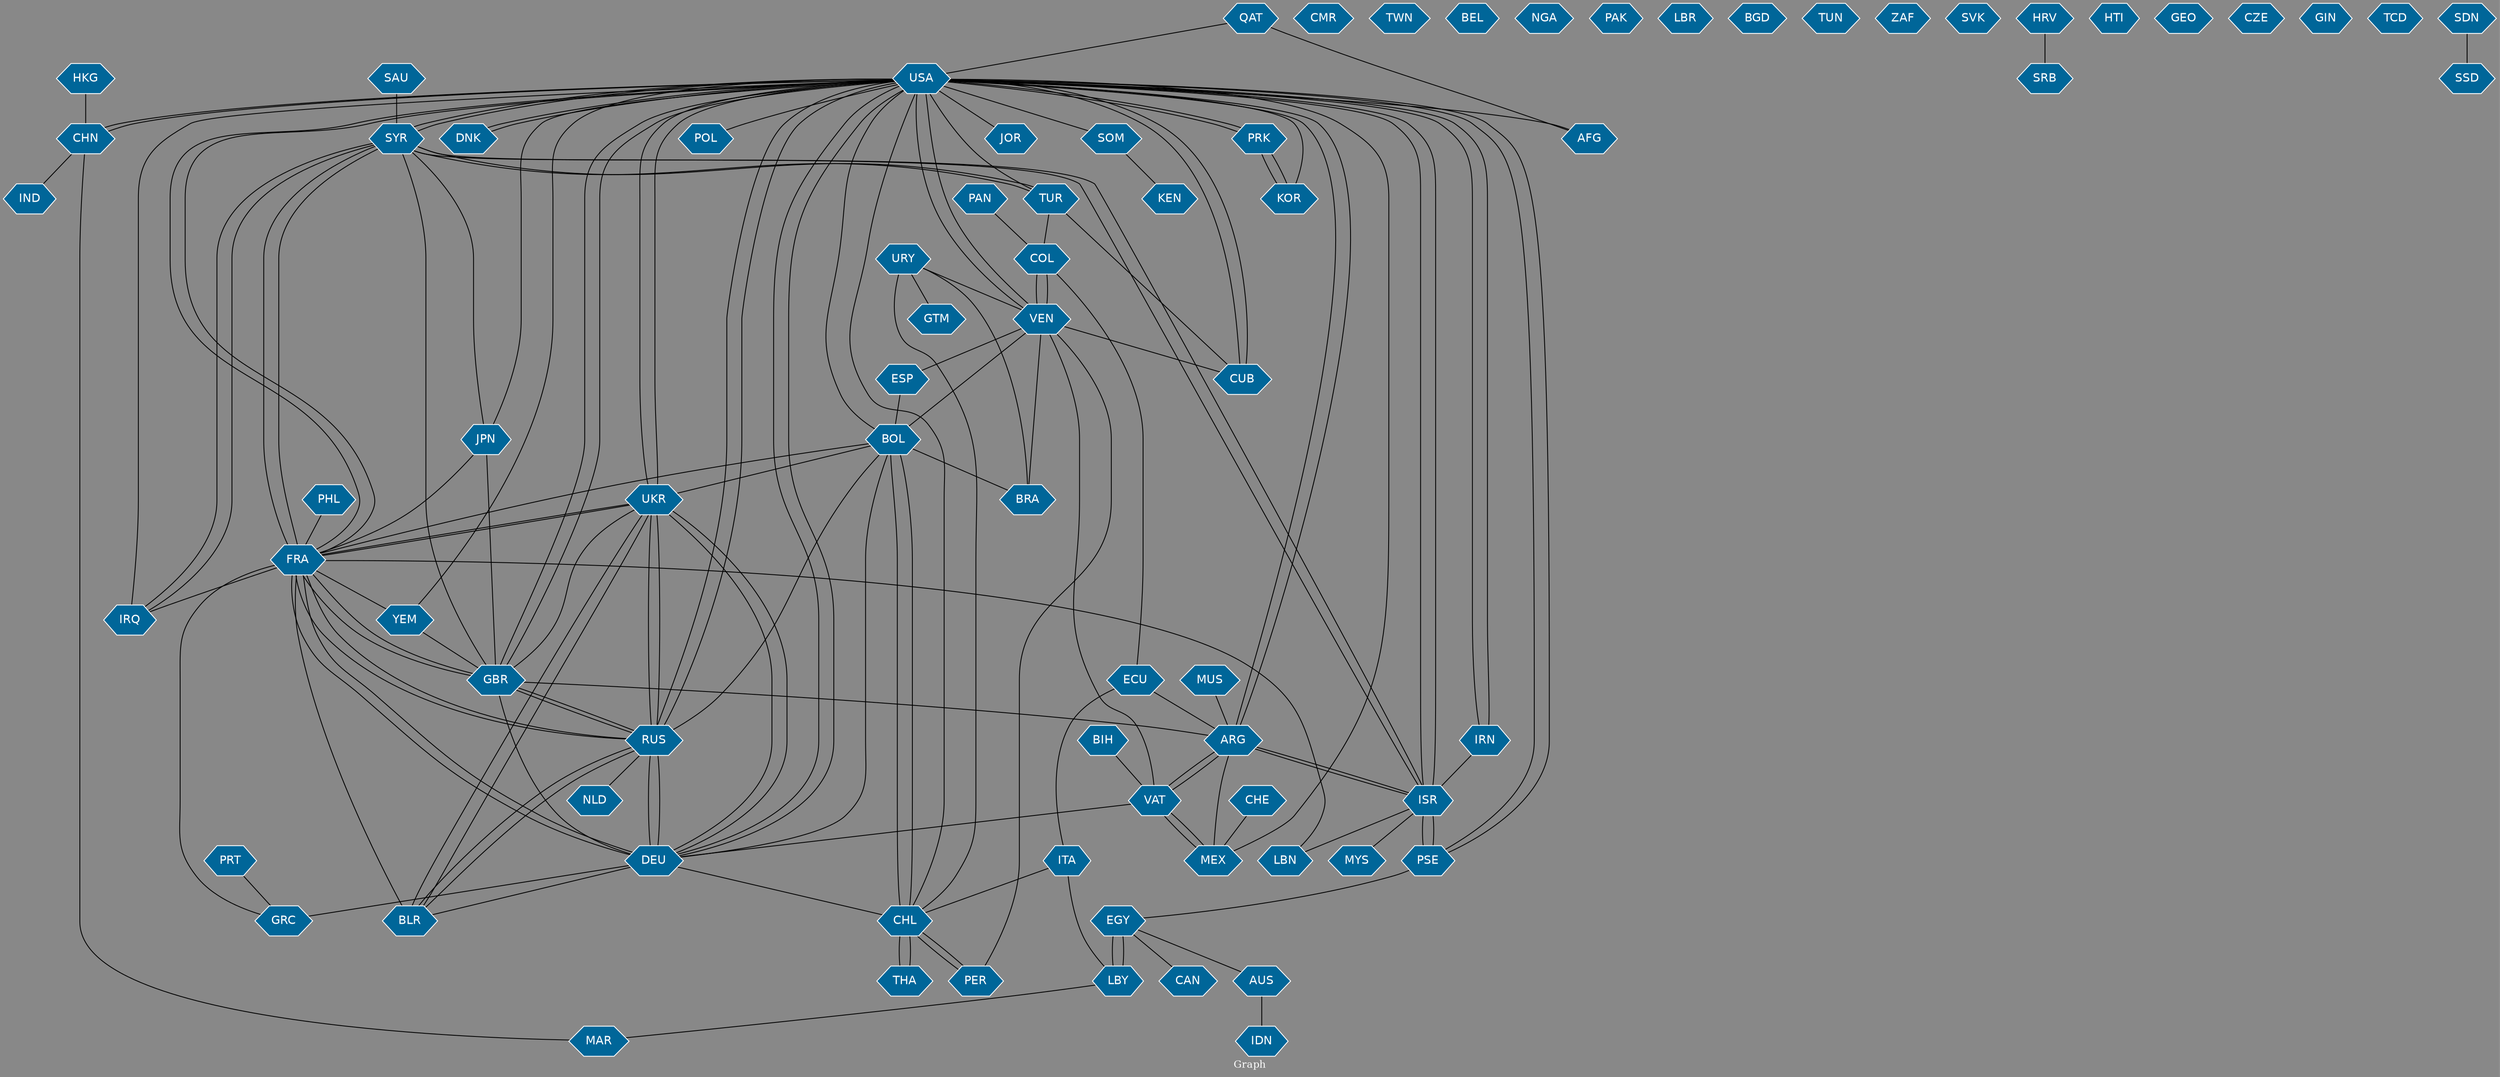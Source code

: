 // Countries together in item graph
graph {
	graph [bgcolor="#888888" fontcolor=white fontsize=12 label="Graph" outputorder=edgesfirst overlap=prism]
	node [color=white fillcolor="#006699" fontcolor=white fontname=Helvetica shape=hexagon style=filled]
	edge [arrowhead=open color=black fontcolor=white fontname=Courier fontsize=12]
		USA [label=USA]
		SAU [label=SAU]
		SYR [label=SYR]
		LBY [label=LBY]
		MEX [label=MEX]
		CMR [label=CMR]
		IRQ [label=IRQ]
		ARG [label=ARG]
		JOR [label=JOR]
		VAT [label=VAT]
		TWN [label=TWN]
		BLR [label=BLR]
		UKR [label=UKR]
		DEU [label=DEU]
		VEN [label=VEN]
		COL [label=COL]
		RUS [label=RUS]
		GBR [label=GBR]
		BOL [label=BOL]
		BIH [label=BIH]
		JPN [label=JPN]
		CUB [label=CUB]
		CHN [label=CHN]
		URY [label=URY]
		BEL [label=BEL]
		NGA [label=NGA]
		THA [label=THA]
		CHL [label=CHL]
		IND [label=IND]
		PHL [label=PHL]
		FRA [label=FRA]
		CHE [label=CHE]
		IDN [label=IDN]
		PRT [label=PRT]
		GRC [label=GRC]
		NLD [label=NLD]
		DNK [label=DNK]
		PAK [label=PAK]
		LBR [label=LBR]
		BRA [label=BRA]
		AFG [label=AFG]
		YEM [label=YEM]
		EGY [label=EGY]
		ISR [label=ISR]
		TUR [label=TUR]
		BGD [label=BGD]
		CAN [label=CAN]
		PER [label=PER]
		SOM [label=SOM]
		KEN [label=KEN]
		ESP [label=ESP]
		MAR [label=MAR]
		PRK [label=PRK]
		KOR [label=KOR]
		ITA [label=ITA]
		AUS [label=AUS]
		HKG [label=HKG]
		IRN [label=IRN]
		LBN [label=LBN]
		PAN [label=PAN]
		TUN [label=TUN]
		PSE [label=PSE]
		ZAF [label=ZAF]
		SVK [label=SVK]
		ECU [label=ECU]
		HRV [label=HRV]
		SRB [label=SRB]
		MYS [label=MYS]
		HTI [label=HTI]
		GEO [label=GEO]
		GTM [label=GTM]
		CZE [label=CZE]
		GIN [label=GIN]
		POL [label=POL]
		MUS [label=MUS]
		TCD [label=TCD]
		SDN [label=SDN]
		SSD [label=SSD]
		QAT [label=QAT]
			VEN -- VAT [weight=1]
			COL -- ECU [weight=1]
			TUR -- SYR [weight=1]
			SYR -- TUR [weight=2]
			VEN -- USA [weight=6]
			VAT -- ARG [weight=1]
			CUB -- TUR [weight=1]
			UKR -- FRA [weight=4]
			ARG -- USA [weight=3]
			SYR -- IRQ [weight=2]
			ECU -- ITA [weight=1]
			USA -- SOM [weight=1]
			PHL -- FRA [weight=1]
			GBR -- ARG [weight=1]
			SYR -- ISR [weight=1]
			EGY -- AUS [weight=1]
			HRV -- SRB [weight=1]
			RUS -- DEU [weight=5]
			IRN -- ISR [weight=3]
			FRA -- YEM [weight=1]
			SDN -- SSD [weight=1]
			EGY -- CAN [weight=1]
			PRK -- USA [weight=5]
			ISR -- MYS [weight=1]
			FRA -- LBN [weight=1]
			SAU -- SYR [weight=1]
			USA -- UKR [weight=4]
			USA -- IRN [weight=1]
			JPN -- GBR [weight=1]
			THA -- CHL [weight=2]
			CHL -- PER [weight=2]
			KOR -- PRK [weight=1]
			ISR -- SYR [weight=1]
			DEU -- RUS [weight=4]
			DEU -- BLR [weight=1]
			FRA -- BOL [weight=1]
			KOR -- USA [weight=2]
			CHN -- USA [weight=3]
			QAT -- USA [weight=1]
			ITA -- CHL [weight=1]
			VEN -- PER [weight=1]
			CHN -- IND [weight=1]
			VAT -- MEX [weight=2]
			PER -- CHL [weight=2]
			COL -- VEN [weight=1]
			USA -- SYR [weight=2]
			VEN -- BOL [weight=1]
			JPN -- FRA [weight=1]
			GBR -- DEU [weight=2]
			USA -- IRQ [weight=1]
			BLR -- UKR [weight=2]
			URY -- VEN [weight=1]
			PSE -- EGY [weight=1]
			USA -- TUR [weight=2]
			UKR -- USA [weight=4]
			PSE -- USA [weight=1]
			MEX -- ARG [weight=1]
			IRQ -- SYR [weight=1]
			PSE -- ISR [weight=4]
			CHN -- MAR [weight=1]
			RUS -- NLD [weight=1]
			QAT -- AFG [weight=1]
			ISR -- USA [weight=3]
			DEU -- GRC [weight=2]
			USA -- DNK [weight=2]
			GBR -- RUS [weight=3]
			FRA -- GRC [weight=1]
			USA -- RUS [weight=1]
			AUS -- IDN [weight=1]
			FRA -- DEU [weight=5]
			MUS -- ARG [weight=1]
			CHL -- THA [weight=2]
			FRA -- BLR [weight=1]
			FRA -- USA [weight=2]
			DEU -- FRA [weight=6]
			ISR -- PSE [weight=2]
			FRA -- GBR [weight=1]
			HKG -- CHN [weight=1]
			USA -- CHL [weight=1]
			DEU -- UKR [weight=6]
			LBY -- MAR [weight=1]
			URY -- BRA [weight=1]
			GBR -- FRA [weight=3]
			USA -- AFG [weight=2]
			URY -- CHL [weight=1]
			FRA -- SYR [weight=1]
			BOL -- UKR [weight=3]
			USA -- JPN [weight=1]
			SYR -- JPN [weight=1]
			BOL -- BRA [weight=1]
			PAN -- COL [weight=1]
			ARG -- ISR [weight=1]
			SYR -- FRA [weight=3]
			RUS -- UKR [weight=13]
			USA -- FRA [weight=1]
			FRA -- RUS [weight=2]
			IRN -- USA [weight=1]
			USA -- PSE [weight=1]
			VEN -- BRA [weight=2]
			CHL -- BOL [weight=4]
			BOL -- RUS [weight=1]
			LBY -- EGY [weight=6]
			VEN -- ESP [weight=1]
			MEX -- VAT [weight=1]
			EGY -- LBY [weight=2]
			ISR -- LBN [weight=1]
			USA -- ARG [weight=1]
			GBR -- USA [weight=1]
			USA -- DEU [weight=2]
			VEN -- CUB [weight=1]
			USA -- PRK [weight=2]
			MEX -- USA [weight=4]
			USA -- ISR [weight=3]
			SYR -- USA [weight=1]
			UKR -- DEU [weight=5]
			UKR -- RUS [weight=13]
			UKR -- BLR [weight=3]
			ARG -- VAT [weight=1]
			DNK -- USA [weight=1]
			ITA -- LBY [weight=1]
			URY -- GTM [weight=1]
			RUS -- FRA [weight=6]
			CHE -- MEX [weight=1]
			ECU -- ARG [weight=1]
			USA -- POL [weight=1]
			VEN -- COL [weight=1]
			FRA -- IRQ [weight=2]
			BIH -- VAT [weight=1]
			DEU -- BOL [weight=1]
			YEM -- GBR [weight=1]
			BOL -- USA [weight=1]
			GBR -- UKR [weight=1]
			SOM -- KEN [weight=1]
			YEM -- USA [weight=1]
			RUS -- USA [weight=6]
			USA -- CUB [weight=4]
			DEU -- USA [weight=1]
			USA -- VEN [weight=8]
			RUS -- GBR [weight=2]
			RUS -- BLR [weight=1]
			CUB -- USA [weight=5]
			TUR -- COL [weight=1]
			ISR -- ARG [weight=1]
			VAT -- DEU [weight=1]
			USA -- CHN [weight=2]
			ESP -- BOL [weight=1]
			PRK -- KOR [weight=2]
			DEU -- CHL [weight=1]
			BOL -- CHL [weight=4]
			PRT -- GRC [weight=1]
			BLR -- RUS [weight=1]
			SYR -- GBR [weight=3]
			USA -- GBR [weight=2]
			FRA -- UKR [weight=5]
			USA -- JOR [weight=2]
}